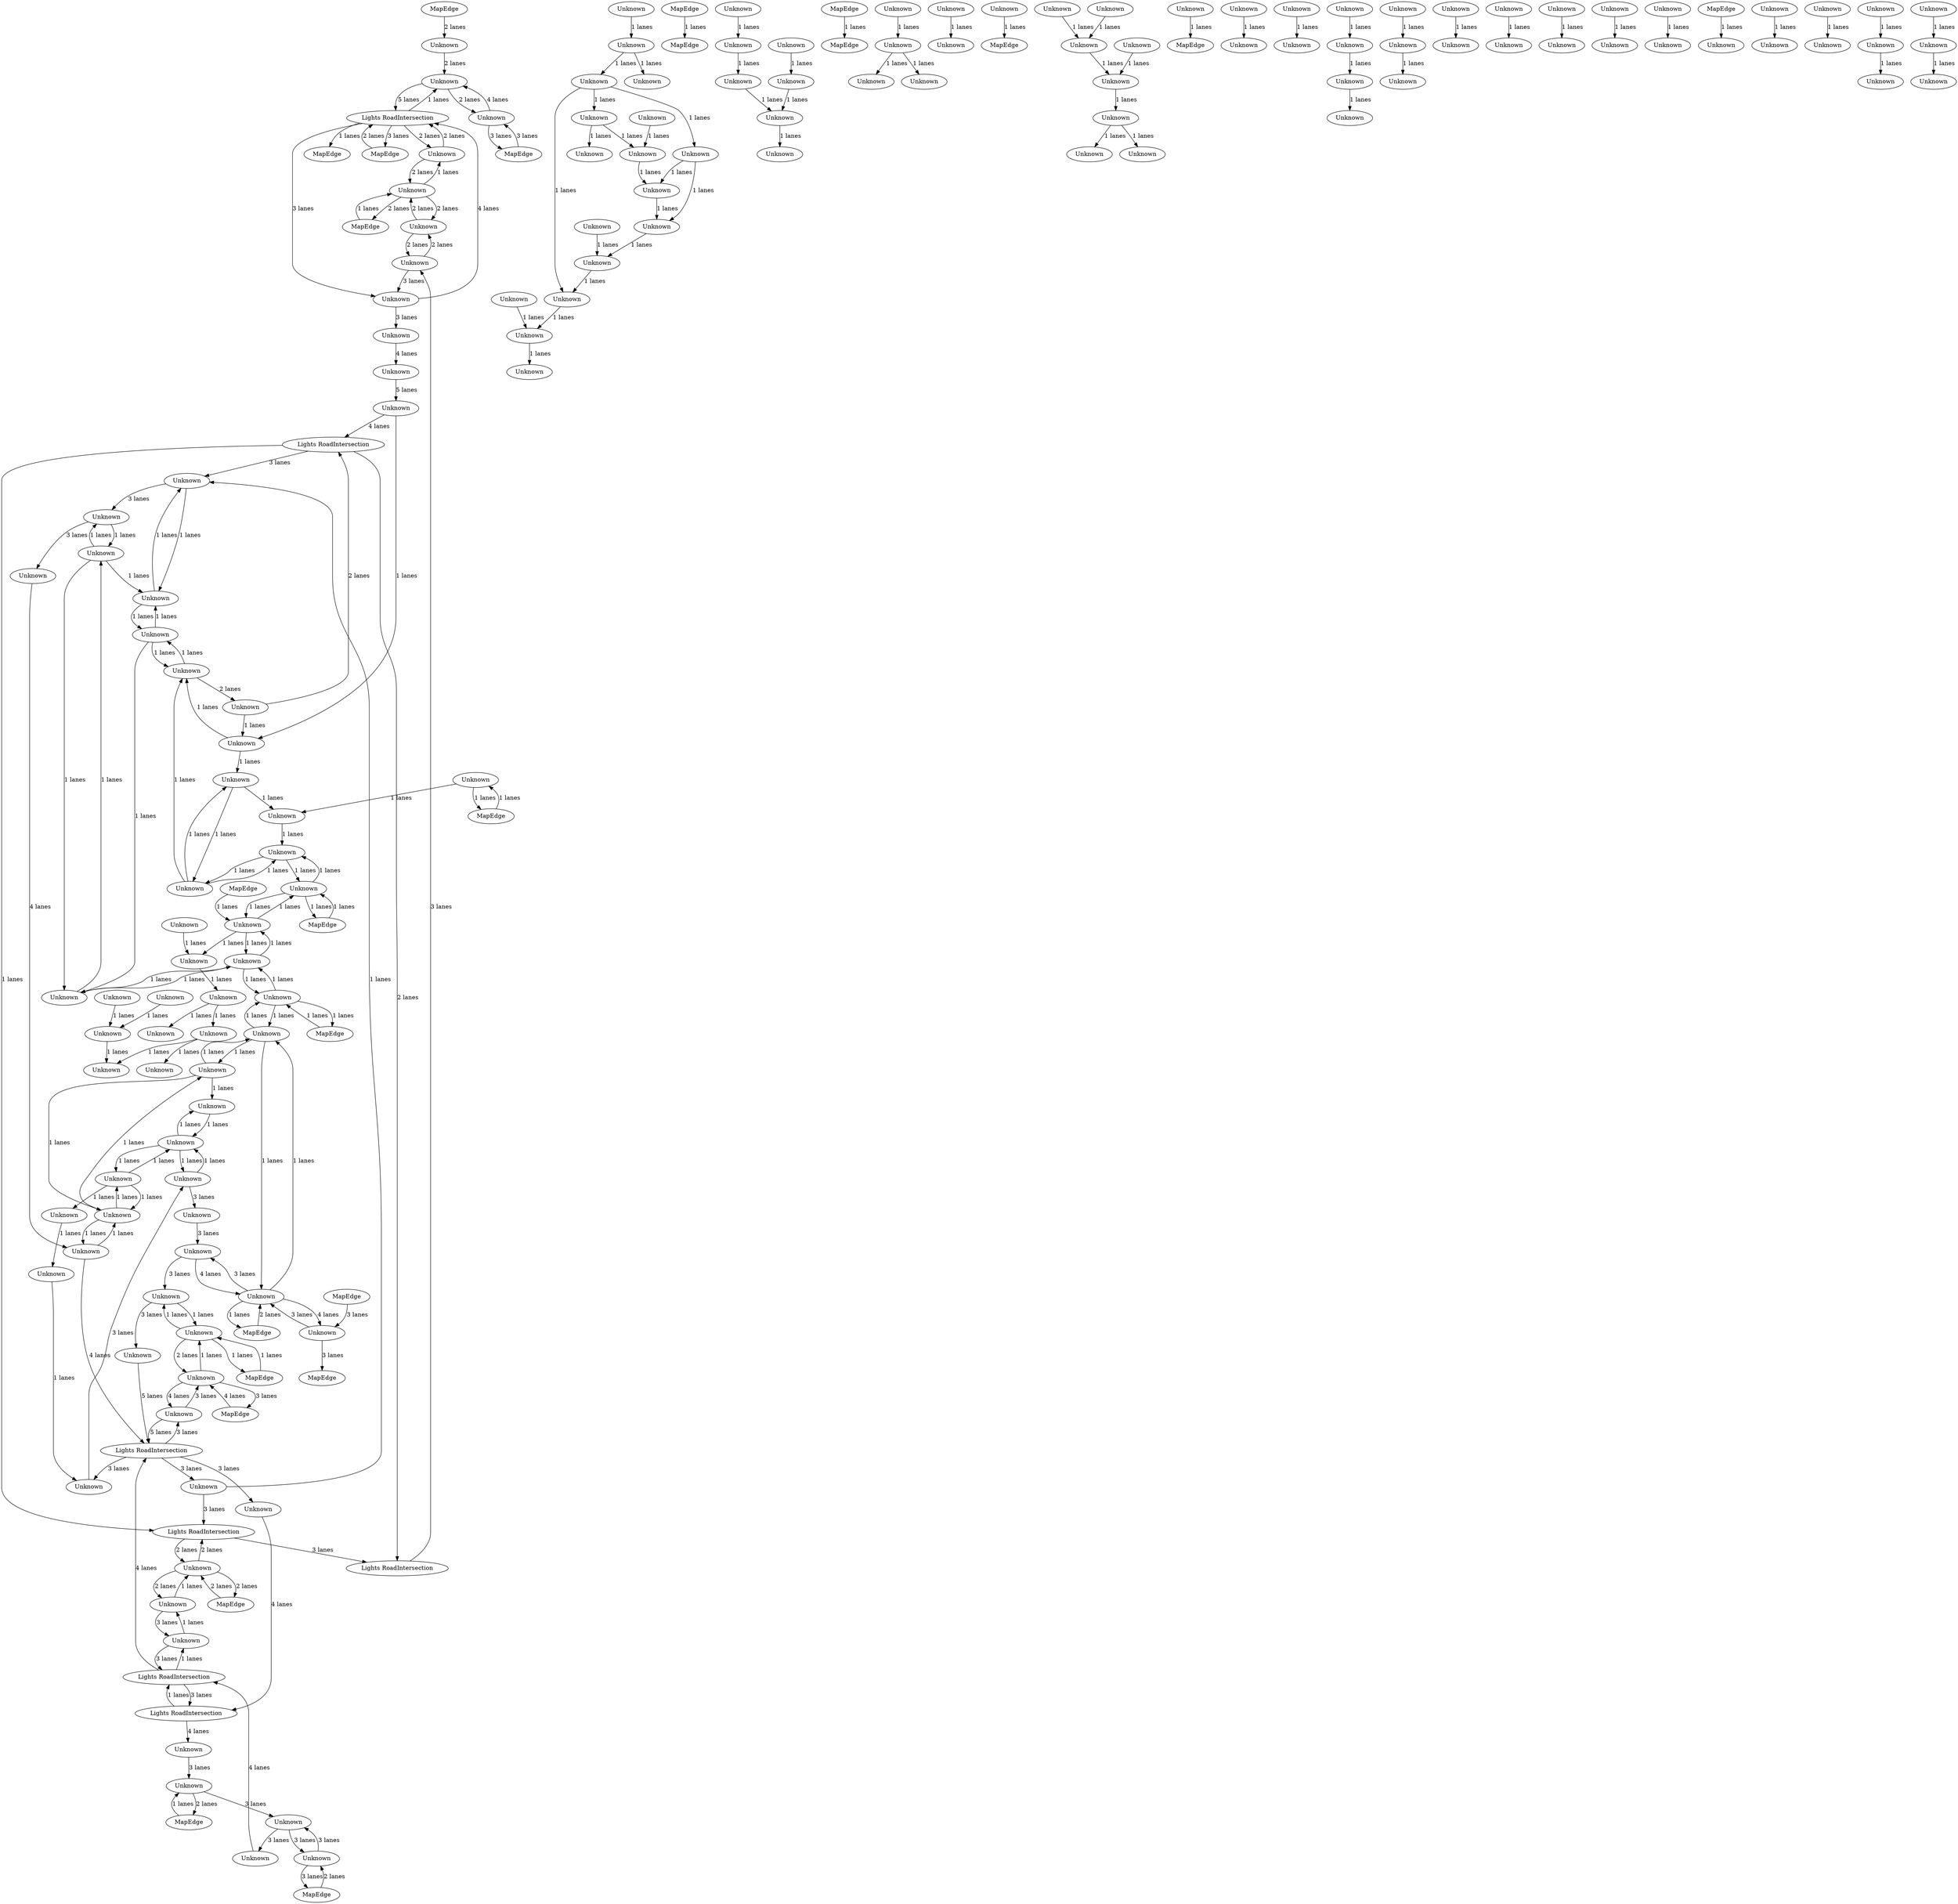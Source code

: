 digraph {
    0 [ label = "MapEdge" ]
    1 [ label = "MapEdge" ]
    2 [ label = "Lights RoadIntersection" ]
    3 [ label = "Unknown" ]
    4 [ label = "MapEdge" ]
    5 [ label = "Unknown" ]
    6 [ label = "Unknown" ]
    7 [ label = "Lights RoadIntersection" ]
    8 [ label = "Unknown" ]
    9 [ label = "MapEdge" ]
    10 [ label = "Unknown" ]
    11 [ label = "Unknown" ]
    12 [ label = "Unknown" ]
    13 [ label = "Unknown" ]
    14 [ label = "Unknown" ]
    15 [ label = "Unknown" ]
    16 [ label = "MapEdge" ]
    17 [ label = "MapEdge" ]
    18 [ label = "Unknown" ]
    19 [ label = "Unknown" ]
    20 [ label = "Unknown" ]
    21 [ label = "Unknown" ]
    22 [ label = "Unknown" ]
    23 [ label = "MapEdge" ]
    24 [ label = "Unknown" ]
    25 [ label = "Unknown" ]
    26 [ label = "Unknown" ]
    27 [ label = "Unknown" ]
    28 [ label = "Unknown" ]
    29 [ label = "Unknown" ]
    30 [ label = "Unknown" ]
    31 [ label = "MapEdge" ]
    32 [ label = "MapEdge" ]
    33 [ label = "Unknown" ]
    34 [ label = "Unknown" ]
    35 [ label = "Unknown" ]
    36 [ label = "MapEdge" ]
    37 [ label = "Unknown" ]
    38 [ label = "Unknown" ]
    39 [ label = "Unknown" ]
    40 [ label = "Unknown" ]
    41 [ label = "Unknown" ]
    42 [ label = "Lights RoadIntersection" ]
    43 [ label = "MapEdge" ]
    44 [ label = "Unknown" ]
    45 [ label = "Unknown" ]
    46 [ label = "Unknown" ]
    47 [ label = "Unknown" ]
    48 [ label = "Unknown" ]
    49 [ label = "Unknown" ]
    50 [ label = "Unknown" ]
    51 [ label = "Unknown" ]
    52 [ label = "Unknown" ]
    53 [ label = "Unknown" ]
    54 [ label = "Unknown" ]
    55 [ label = "MapEdge" ]
    56 [ label = "MapEdge" ]
    57 [ label = "Unknown" ]
    58 [ label = "Unknown" ]
    59 [ label = "MapEdge" ]
    60 [ label = "Unknown" ]
    61 [ label = "Unknown" ]
    62 [ label = "Unknown" ]
    63 [ label = "Unknown" ]
    64 [ label = "Unknown" ]
    65 [ label = "Unknown" ]
    66 [ label = "Unknown" ]
    67 [ label = "Unknown" ]
    68 [ label = "Unknown" ]
    69 [ label = "Unknown" ]
    70 [ label = "Unknown" ]
    71 [ label = "Unknown" ]
    72 [ label = "Unknown" ]
    73 [ label = "Unknown" ]
    74 [ label = "Unknown" ]
    75 [ label = "Unknown" ]
    76 [ label = "Unknown" ]
    77 [ label = "MapEdge" ]
    78 [ label = "Unknown" ]
    79 [ label = "Unknown" ]
    80 [ label = "MapEdge" ]
    81 [ label = "Unknown" ]
    82 [ label = "MapEdge" ]
    83 [ label = "Unknown" ]
    84 [ label = "MapEdge" ]
    85 [ label = "MapEdge" ]
    86 [ label = "Unknown" ]
    87 [ label = "Unknown" ]
    88 [ label = "Unknown" ]
    89 [ label = "Unknown" ]
    90 [ label = "Unknown" ]
    91 [ label = "Lights RoadIntersection" ]
    92 [ label = "MapEdge" ]
    93 [ label = "Unknown" ]
    94 [ label = "Unknown" ]
    95 [ label = "Unknown" ]
    96 [ label = "Unknown" ]
    97 [ label = "Unknown" ]
    98 [ label = "Unknown" ]
    99 [ label = "Unknown" ]
    100 [ label = "Unknown" ]
    101 [ label = "Unknown" ]
    102 [ label = "MapEdge" ]
    103 [ label = "Unknown" ]
    104 [ label = "Unknown" ]
    105 [ label = "MapEdge" ]
    106 [ label = "Unknown" ]
    107 [ label = "Unknown" ]
    108 [ label = "Unknown" ]
    109 [ label = "Unknown" ]
    110 [ label = "Unknown" ]
    111 [ label = "Unknown" ]
    112 [ label = "Unknown" ]
    113 [ label = "MapEdge" ]
    114 [ label = "Unknown" ]
    115 [ label = "Lights RoadIntersection" ]
    116 [ label = "Lights RoadIntersection" ]
    117 [ label = "Unknown" ]
    118 [ label = "Unknown" ]
    119 [ label = "Unknown" ]
    120 [ label = "Unknown" ]
    121 [ label = "Unknown" ]
    122 [ label = "Unknown" ]
    123 [ label = "Unknown" ]
    124 [ label = "Unknown" ]
    125 [ label = "Unknown" ]
    126 [ label = "Unknown" ]
    127 [ label = "Unknown" ]
    128 [ label = "Unknown" ]
    129 [ label = "Unknown" ]
    130 [ label = "Unknown" ]
    131 [ label = "Unknown" ]
    132 [ label = "Unknown" ]
    133 [ label = "Unknown" ]
    134 [ label = "Unknown" ]
    135 [ label = "Unknown" ]
    136 [ label = "Unknown" ]
    137 [ label = "Unknown" ]
    138 [ label = "Unknown" ]
    139 [ label = "Unknown" ]
    140 [ label = "Unknown" ]
    141 [ label = "Unknown" ]
    142 [ label = "Unknown" ]
    143 [ label = "Unknown" ]
    144 [ label = "Unknown" ]
    145 [ label = "Unknown" ]
    146 [ label = "Unknown" ]
    147 [ label = "Unknown" ]
    148 [ label = "Unknown" ]
    149 [ label = "Unknown" ]
    150 [ label = "Unknown" ]
    151 [ label = "Unknown" ]
    152 [ label = "Lights RoadIntersection" ]
    153 [ label = "Unknown" ]
    154 [ label = "Unknown" ]
    155 [ label = "Unknown" ]
    156 [ label = "Unknown" ]
    157 [ label = "MapEdge" ]
    158 [ label = "Unknown" ]
    159 [ label = "Unknown" ]
    160 [ label = "Unknown" ]
    161 [ label = "Unknown" ]
    162 [ label = "Unknown" ]
    163 [ label = "Unknown" ]
    164 [ label = "Unknown" ]
    165 [ label = "Unknown" ]
    166 [ label = "Unknown" ]
    167 [ label = "Unknown" ]
    168 [ label = "Unknown" ]
    169 [ label = "Unknown" ]
    170 [ label = "Unknown" ]
    171 [ label = "Unknown" ]
    172 [ label = "Unknown" ]
    7 -> 42 [ label = "1 lanes" ]
    3 -> 80 [ label = "2 lanes" ]
    80 -> 3 [ label = "1 lanes" ]
    8 -> 6 [ label = "2 lanes" ]
    6 -> 8 [ label = "2 lanes" ]
    2 -> 9 [ label = "1 lanes" ]
    8 -> 31 [ label = "2 lanes" ]
    31 -> 8 [ label = "1 lanes" ]
    70 -> 8 [ label = "2 lanes" ]
    8 -> 70 [ label = "1 lanes" ]
    0 -> 33 [ label = "2 lanes" ]
    72 -> 71 [ label = "1 lanes" ]
    71 -> 72 [ label = "3 lanes" ]
    13 -> 65 [ label = "1 lanes" ]
    65 -> 13 [ label = "1 lanes" ]
    65 -> 66 [ label = "1 lanes" ]
    66 -> 65 [ label = "1 lanes" ]
    11 -> 16 [ label = "2 lanes" ]
    16 -> 11 [ label = "2 lanes" ]
    18 -> 63 [ label = "1 lanes" ]
    19 -> 18 [ label = "1 lanes" ]
    17 -> 19 [ label = "1 lanes" ]
    19 -> 17 [ label = "1 lanes" ]
    62 -> 13 [ label = "1 lanes" ]
    20 -> 118 [ label = "1 lanes" ]
    118 -> 61 [ label = "1 lanes" ]
    22 -> 35 [ label = "1 lanes" ]
    35 -> 22 [ label = "1 lanes" ]
    35 -> 107 [ label = "1 lanes" ]
    107 -> 35 [ label = "1 lanes" ]
    22 -> 66 [ label = "1 lanes" ]
    65 -> 35 [ label = "1 lanes" ]
    107 -> 110 [ label = "1 lanes" ]
    110 -> 107 [ label = "1 lanes" ]
    110 -> 67 [ label = "1 lanes" ]
    67 -> 110 [ label = "1 lanes" ]
    25 -> 26 [ label = "1 lanes" ]
    26 -> 25 [ label = "1 lanes" ]
    26 -> 30 [ label = "1 lanes" ]
    30 -> 26 [ label = "1 lanes" ]
    30 -> 64 [ label = "1 lanes" ]
    64 -> 30 [ label = "1 lanes" ]
    27 -> 25 [ label = "1 lanes" ]
    30 -> 28 [ label = "1 lanes" ]
    28 -> 29 [ label = "1 lanes" ]
    29 -> 76 [ label = "1 lanes" ]
    89 -> 24 [ label = "3 lanes" ]
    62 -> 63 [ label = "1 lanes" ]
    63 -> 62 [ label = "1 lanes" ]
    63 -> 67 [ label = "1 lanes" ]
    67 -> 63 [ label = "1 lanes" ]
    67 -> 32 [ label = "1 lanes" ]
    32 -> 67 [ label = "1 lanes" ]
    2 -> 1 [ label = "3 lanes" ]
    1 -> 2 [ label = "2 lanes" ]
    10 -> 2 [ label = "5 lanes" ]
    2 -> 10 [ label = "1 lanes" ]
    37 -> 52 [ label = "3 lanes" ]
    52 -> 37 [ label = "3 lanes" ]
    38 -> 57 [ label = "3 lanes" ]
    57 -> 38 [ label = "4 lanes" ]
    57 -> 24 [ label = "3 lanes" ]
    24 -> 57 [ label = "4 lanes" ]
    149 -> 69 [ label = "1 lanes" ]
    42 -> 11 [ label = "2 lanes" ]
    11 -> 42 [ label = "2 lanes" ]
    81 -> 78 [ label = "3 lanes" ]
    78 -> 81 [ label = "4 lanes" ]
    39 -> 42 [ label = "3 lanes" ]
    40 -> 41 [ label = "3 lanes" ]
    42 -> 152 [ label = "3 lanes" ]
    91 -> 39 [ label = "3 lanes" ]
    152 -> 40 [ label = "3 lanes" ]
    40 -> 6 [ label = "2 lanes" ]
    6 -> 40 [ label = "2 lanes" ]
    39 -> 14 [ label = "1 lanes" ]
    99 -> 95 [ label = "1 lanes" ]
    122 -> 47 [ label = "1 lanes" ]
    49 -> 50 [ label = "1 lanes" ]
    51 -> 50 [ label = "1 lanes" ]
    36 -> 58 [ label = "3 lanes" ]
    58 -> 36 [ label = "3 lanes" ]
    3 -> 37 [ label = "3 lanes" ]
    74 -> 3 [ label = "3 lanes" ]
    52 -> 4 [ label = "3 lanes" ]
    4 -> 52 [ label = "2 lanes" ]
    78 -> 54 [ label = "1 lanes" ]
    54 -> 78 [ label = "2 lanes" ]
    43 -> 38 [ label = "3 lanes" ]
    58 -> 10 [ label = "4 lanes" ]
    10 -> 58 [ label = "2 lanes" ]
    41 -> 2 [ label = "4 lanes" ]
    2 -> 41 [ label = "3 lanes" ]
    33 -> 10 [ label = "2 lanes" ]
    151 -> 91 [ label = "5 lanes" ]
    91 -> 73 [ label = "3 lanes" ]
    38 -> 59 [ label = "3 lanes" ]
    24 -> 53 [ label = "3 lanes" ]
    37 -> 75 [ label = "3 lanes" ]
    60 -> 117 [ label = "5 lanes" ]
    7 -> 14 [ label = "3 lanes" ]
    14 -> 21 [ label = "3 lanes" ]
    21 -> 34 [ label = "3 lanes" ]
    41 -> 5 [ label = "3 lanes" ]
    15 -> 91 [ label = "4 lanes" ]
    34 -> 15 [ label = "4 lanes" ]
    150 -> 12 [ label = "1 lanes" ]
    68 -> 150 [ label = "1 lanes" ]
    21 -> 22 [ label = "1 lanes" ]
    22 -> 21 [ label = "1 lanes" ]
    66 -> 14 [ label = "1 lanes" ]
    14 -> 66 [ label = "1 lanes" ]
    13 -> 20 [ label = "2 lanes" ]
    20 -> 7 [ label = "2 lanes" ]
    7 -> 152 [ label = "2 lanes" ]
    2 -> 70 [ label = "2 lanes" ]
    70 -> 2 [ label = "2 lanes" ]
    71 -> 11 [ label = "1 lanes" ]
    11 -> 71 [ label = "2 lanes" ]
    115 -> 116 [ label = "1 lanes" ]
    116 -> 115 [ label = "3 lanes" ]
    116 -> 72 [ label = "1 lanes" ]
    72 -> 116 [ label = "3 lanes" ]
    73 -> 115 [ label = "4 lanes" ]
    115 -> 74 [ label = "4 lanes" ]
    146 -> 79 [ label = "1 lanes" ]
    54 -> 53 [ label = "1 lanes" ]
    53 -> 54 [ label = "1 lanes" ]
    82 -> 54 [ label = "1 lanes" ]
    54 -> 82 [ label = "1 lanes" ]
    61 -> 62 [ label = "1 lanes" ]
    62 -> 61 [ label = "1 lanes" ]
    26 -> 90 [ label = "1 lanes" ]
    90 -> 26 [ label = "1 lanes" ]
    78 -> 77 [ label = "3 lanes" ]
    77 -> 78 [ label = "4 lanes" ]
    56 -> 55 [ label = "1 lanes" ]
    84 -> 85 [ label = "1 lanes" ]
    75 -> 116 [ label = "4 lanes" ]
    116 -> 91 [ label = "4 lanes" ]
    83 -> 150 [ label = "1 lanes" ]
    45 -> 51 [ label = "1 lanes" ]
    76 -> 90 [ label = "3 lanes" ]
    90 -> 89 [ label = "3 lanes" ]
    91 -> 76 [ label = "3 lanes" ]
    91 -> 81 [ label = "3 lanes" ]
    81 -> 91 [ label = "5 lanes" ]
    57 -> 92 [ label = "1 lanes" ]
    92 -> 57 [ label = "2 lanes" ]
    94 -> 93 [ label = "1 lanes" ]
    96 -> 95 [ label = "1 lanes" ]
    98 -> 97 [ label = "1 lanes" ]
    45 -> 99 [ label = "1 lanes" ]
    98 -> 45 [ label = "1 lanes" ]
    88 -> 102 [ label = "1 lanes" ]
    87 -> 101 [ label = "1 lanes" ]
    108 -> 105 [ label = "1 lanes" ]
    106 -> 23 [ label = "1 lanes" ]
    23 -> 106 [ label = "1 lanes" ]
    15 -> 64 [ label = "1 lanes" ]
    64 -> 15 [ label = "1 lanes" ]
    27 -> 171 [ label = "1 lanes" ]
    171 -> 27 [ label = "1 lanes" ]
    64 -> 27 [ label = "1 lanes" ]
    27 -> 64 [ label = "1 lanes" ]
    57 -> 171 [ label = "1 lanes" ]
    171 -> 57 [ label = "1 lanes" ]
    106 -> 107 [ label = "1 lanes" ]
    107 -> 106 [ label = "1 lanes" ]
    171 -> 106 [ label = "1 lanes" ]
    106 -> 171 [ label = "1 lanes" ]
    112 -> 111 [ label = "1 lanes" ]
    114 -> 112 [ label = "1 lanes" ]
    109 -> 172 [ label = "1 lanes" ]
    112 -> 12 [ label = "1 lanes" ]
    113 -> 110 [ label = "1 lanes" ]
    172 -> 114 [ label = "1 lanes" ]
    110 -> 172 [ label = "1 lanes" ]
    61 -> 18 [ label = "1 lanes" ]
    117 -> 118 [ label = "1 lanes" ]
    118 -> 13 [ label = "1 lanes" ]
    121 -> 120 [ label = "1 lanes" ]
    79 -> 123 [ label = "1 lanes" ]
    95 -> 100 [ label = "1 lanes" ]
    46 -> 98 [ label = "1 lanes" ]
    51 -> 44 [ label = "1 lanes" ]
    50 -> 48 [ label = "1 lanes" ]
    48 -> 93 [ label = "1 lanes" ]
    45 -> 94 [ label = "1 lanes" ]
    94 -> 48 [ label = "1 lanes" ]
    93 -> 47 [ label = "1 lanes" ]
    47 -> 99 [ label = "1 lanes" ]
    126 -> 125 [ label = "1 lanes" ]
    125 -> 124 [ label = "1 lanes" ]
    127 -> 126 [ label = "1 lanes" ]
    129 -> 128 [ label = "1 lanes" ]
    133 -> 129 [ label = "1 lanes" ]
    131 -> 130 [ label = "1 lanes" ]
    114 -> 132 [ label = "1 lanes" ]
    5 -> 60 [ label = "4 lanes" ]
    117 -> 7 [ label = "4 lanes" ]
    134 -> 103 [ label = "1 lanes" ]
    134 -> 104 [ label = "1 lanes" ]
    145 -> 134 [ label = "1 lanes" ]
    143 -> 135 [ label = "1 lanes" ]
    135 -> 145 [ label = "1 lanes" ]
    138 -> 137 [ label = "1 lanes" ]
    140 -> 139 [ label = "1 lanes" ]
    142 -> 141 [ label = "1 lanes" ]
    136 -> 135 [ label = "1 lanes" ]
    144 -> 145 [ label = "1 lanes" ]
    123 -> 149 [ label = "1 lanes" ]
    147 -> 148 [ label = "1 lanes" ]
    148 -> 149 [ label = "1 lanes" ]
    53 -> 151 [ label = "3 lanes" ]
    154 -> 153 [ label = "1 lanes" ]
    119 -> 155 [ label = "1 lanes" ]
    157 -> 156 [ label = "1 lanes" ]
    159 -> 158 [ label = "1 lanes" ]
    160 -> 161 [ label = "1 lanes" ]
    164 -> 162 [ label = "1 lanes" ]
    163 -> 167 [ label = "1 lanes" ]
    167 -> 166 [ label = "1 lanes" ]
    165 -> 164 [ label = "1 lanes" ]
    169 -> 168 [ label = "1 lanes" ]
    170 -> 169 [ label = "1 lanes" ]
    169 -> 86 [ label = "1 lanes" ]
}
